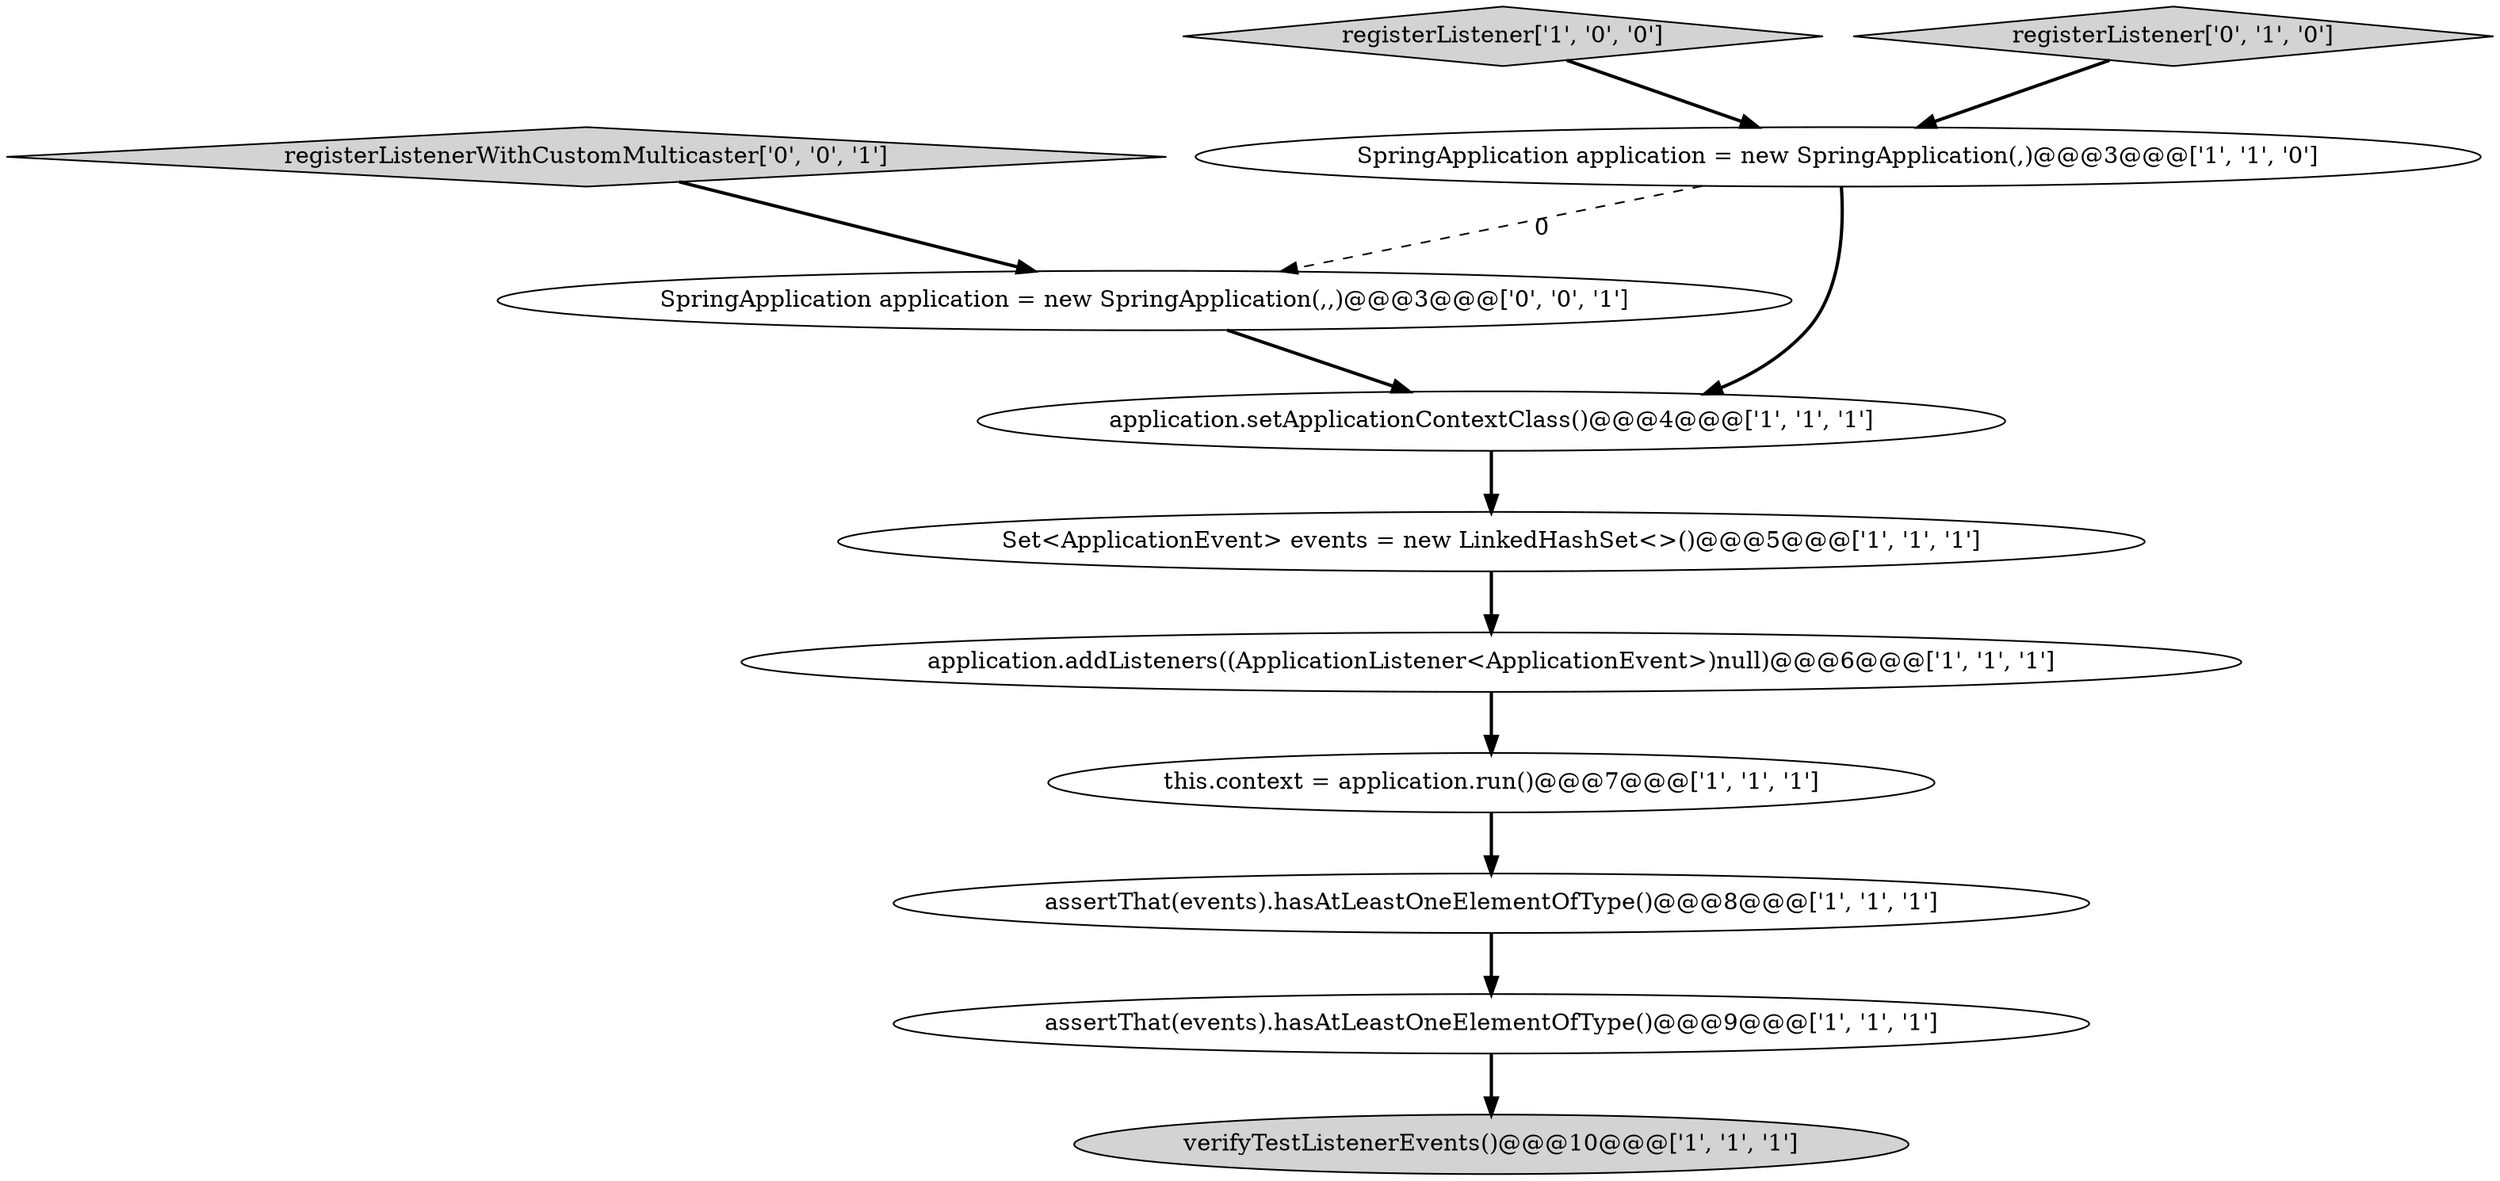 digraph {
1 [style = filled, label = "application.addListeners((ApplicationListener<ApplicationEvent>)null)@@@6@@@['1', '1', '1']", fillcolor = white, shape = ellipse image = "AAA0AAABBB1BBB"];
8 [style = filled, label = "assertThat(events).hasAtLeastOneElementOfType()@@@9@@@['1', '1', '1']", fillcolor = white, shape = ellipse image = "AAA0AAABBB1BBB"];
6 [style = filled, label = "SpringApplication application = new SpringApplication(,)@@@3@@@['1', '1', '0']", fillcolor = white, shape = ellipse image = "AAA0AAABBB1BBB"];
2 [style = filled, label = "registerListener['1', '0', '0']", fillcolor = lightgray, shape = diamond image = "AAA0AAABBB1BBB"];
10 [style = filled, label = "SpringApplication application = new SpringApplication(,,)@@@3@@@['0', '0', '1']", fillcolor = white, shape = ellipse image = "AAA0AAABBB3BBB"];
11 [style = filled, label = "registerListenerWithCustomMulticaster['0', '0', '1']", fillcolor = lightgray, shape = diamond image = "AAA0AAABBB3BBB"];
4 [style = filled, label = "assertThat(events).hasAtLeastOneElementOfType()@@@8@@@['1', '1', '1']", fillcolor = white, shape = ellipse image = "AAA0AAABBB1BBB"];
0 [style = filled, label = "application.setApplicationContextClass()@@@4@@@['1', '1', '1']", fillcolor = white, shape = ellipse image = "AAA0AAABBB1BBB"];
9 [style = filled, label = "registerListener['0', '1', '0']", fillcolor = lightgray, shape = diamond image = "AAA0AAABBB2BBB"];
5 [style = filled, label = "verifyTestListenerEvents()@@@10@@@['1', '1', '1']", fillcolor = lightgray, shape = ellipse image = "AAA0AAABBB1BBB"];
7 [style = filled, label = "this.context = application.run()@@@7@@@['1', '1', '1']", fillcolor = white, shape = ellipse image = "AAA0AAABBB1BBB"];
3 [style = filled, label = "Set<ApplicationEvent> events = new LinkedHashSet<>()@@@5@@@['1', '1', '1']", fillcolor = white, shape = ellipse image = "AAA0AAABBB1BBB"];
0->3 [style = bold, label=""];
4->8 [style = bold, label=""];
6->0 [style = bold, label=""];
7->4 [style = bold, label=""];
8->5 [style = bold, label=""];
3->1 [style = bold, label=""];
11->10 [style = bold, label=""];
1->7 [style = bold, label=""];
2->6 [style = bold, label=""];
10->0 [style = bold, label=""];
9->6 [style = bold, label=""];
6->10 [style = dashed, label="0"];
}
